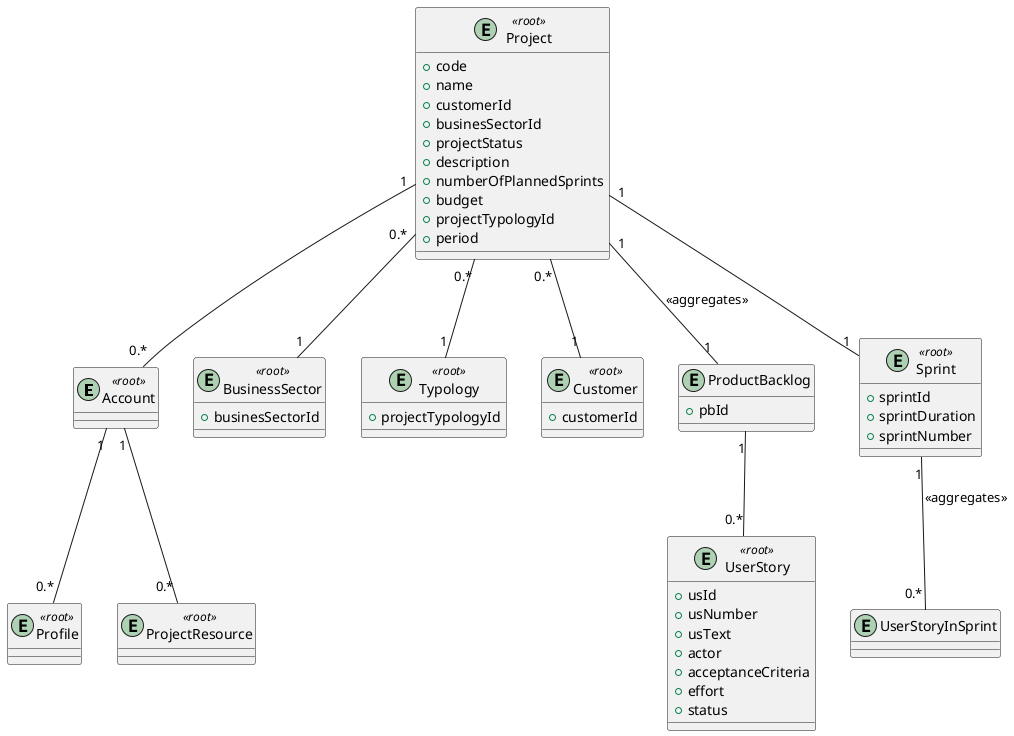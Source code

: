 @startuml
'https://plantuml.com/class-diagram

@startuml

entity Account <<root>> {
}

entity Profile <<root>> {
}

entity ProjectResource <<root>> {
}

entity BusinessSector <<root>> {
    +businesSectorId
}

entity Typology <<root>> {
    +projectTypologyId
}

entity Customer <<root>> {
    +customerId
}

entity Project <<root>> {
    +code
    +name
    +customerId
    +businesSectorId
    +projectStatus
    +description
    +numberOfPlannedSprints
    +budget
    +projectTypologyId
    +period
}

entity ProductBacklog {
    +pbId
}

entity UserStory <<root>> {
    +usId
    +usNumber
    +usText
    + actor
    + acceptanceCriteria
    +effort
    +status
}

entity Sprint <<root>> {
    + sprintId
    + sprintDuration
    + sprintNumber
}

entity UserStoryInSprint {
}

Account "1" -- "0.*" Profile
Account "1" -- "0.*" ProjectResource
Project "1" -- "0.*" Account
Project "0.*" -- "1" BusinessSector
Project "0.*" -- "1" Typology
Project "0.*" -- "1" Customer
Project "1" -- "1" ProductBacklog: <<aggregates>>
ProductBacklog "1" -- "0.*" UserStory
Project "1" -- "1" Sprint
Sprint "1" -- "0.*" UserStoryInSprint: <<aggregates>>

@enduml